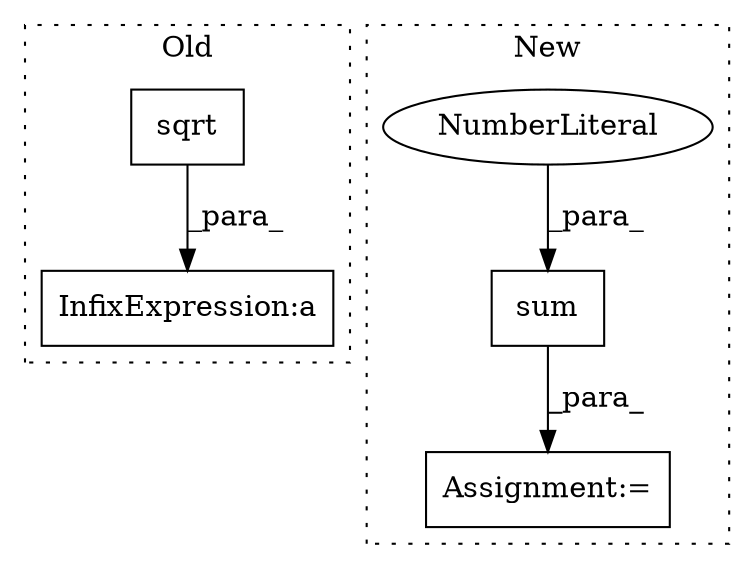 digraph G {
subgraph cluster0 {
1 [label="sqrt" a="32" s="582,924" l="5,1" shape="box"];
5 [label="InfixExpression:a" a="27" s="925" l="3" shape="box"];
label = "Old";
style="dotted";
}
subgraph cluster1 {
2 [label="sum" a="32" s="887,892" l="4,1" shape="box"];
3 [label="Assignment:=" a="7" s="868" l="1" shape="box"];
4 [label="NumberLiteral" a="34" s="891" l="1" shape="ellipse"];
label = "New";
style="dotted";
}
1 -> 5 [label="_para_"];
2 -> 3 [label="_para_"];
4 -> 2 [label="_para_"];
}